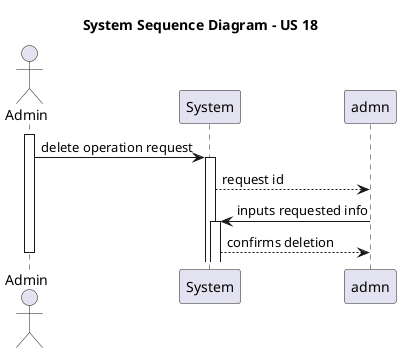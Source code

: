 @startuml US18_SSD

title System Sequence Diagram - US 18

actor "Admin" as adm
participant "System" as app

activate adm

adm -> app : delete operation request

activate app
app --> admn : request id
deactivate admn

admn -> app : inputs requested info
activate app
app --> admn : confirms deletion
deactivate admn

deactivate adm

@enduml